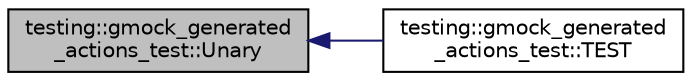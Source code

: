 digraph "testing::gmock_generated_actions_test::Unary"
{
  edge [fontname="Helvetica",fontsize="10",labelfontname="Helvetica",labelfontsize="10"];
  node [fontname="Helvetica",fontsize="10",shape=record];
  rankdir="LR";
  Node566 [label="testing::gmock_generated\l_actions_test::Unary",height=0.2,width=0.4,color="black", fillcolor="grey75", style="filled", fontcolor="black"];
  Node566 -> Node567 [dir="back",color="midnightblue",fontsize="10",style="solid",fontname="Helvetica"];
  Node567 [label="testing::gmock_generated\l_actions_test::TEST",height=0.2,width=0.4,color="black", fillcolor="white", style="filled",URL="$d7/dae/namespacetesting_1_1gmock__generated__actions__test.html#ae6ef9e9d09c01cd0699a3044fd8c3f1f"];
}
